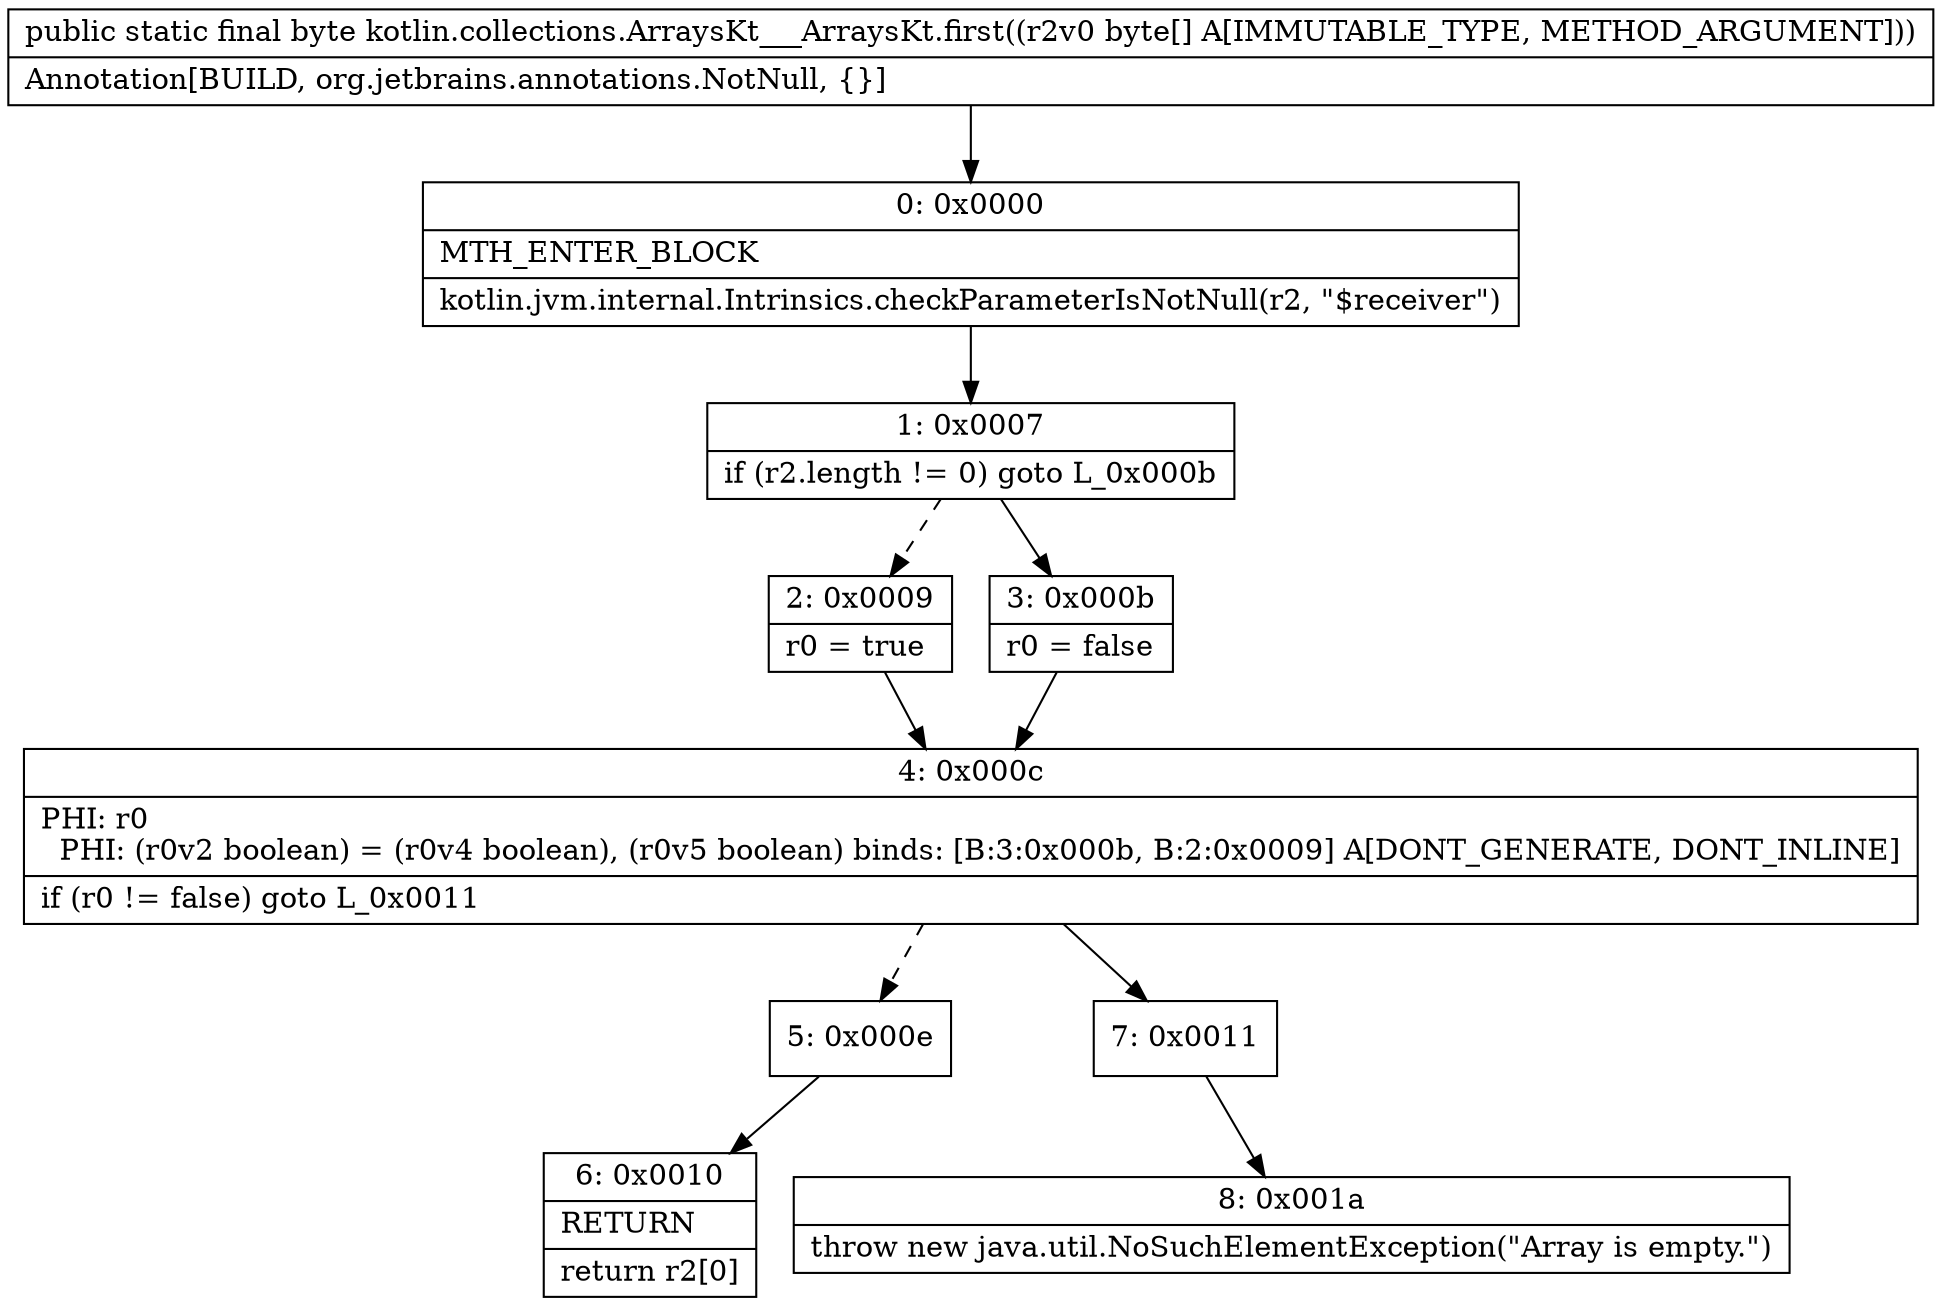 digraph "CFG forkotlin.collections.ArraysKt___ArraysKt.first([B)B" {
Node_0 [shape=record,label="{0\:\ 0x0000|MTH_ENTER_BLOCK\l|kotlin.jvm.internal.Intrinsics.checkParameterIsNotNull(r2, \"$receiver\")\l}"];
Node_1 [shape=record,label="{1\:\ 0x0007|if (r2.length != 0) goto L_0x000b\l}"];
Node_2 [shape=record,label="{2\:\ 0x0009|r0 = true\l}"];
Node_3 [shape=record,label="{3\:\ 0x000b|r0 = false\l}"];
Node_4 [shape=record,label="{4\:\ 0x000c|PHI: r0 \l  PHI: (r0v2 boolean) = (r0v4 boolean), (r0v5 boolean) binds: [B:3:0x000b, B:2:0x0009] A[DONT_GENERATE, DONT_INLINE]\l|if (r0 != false) goto L_0x0011\l}"];
Node_5 [shape=record,label="{5\:\ 0x000e}"];
Node_6 [shape=record,label="{6\:\ 0x0010|RETURN\l|return r2[0]\l}"];
Node_7 [shape=record,label="{7\:\ 0x0011}"];
Node_8 [shape=record,label="{8\:\ 0x001a|throw new java.util.NoSuchElementException(\"Array is empty.\")\l}"];
MethodNode[shape=record,label="{public static final byte kotlin.collections.ArraysKt___ArraysKt.first((r2v0 byte[] A[IMMUTABLE_TYPE, METHOD_ARGUMENT]))  | Annotation[BUILD, org.jetbrains.annotations.NotNull, \{\}]\l}"];
MethodNode -> Node_0;
Node_0 -> Node_1;
Node_1 -> Node_2[style=dashed];
Node_1 -> Node_3;
Node_2 -> Node_4;
Node_3 -> Node_4;
Node_4 -> Node_5[style=dashed];
Node_4 -> Node_7;
Node_5 -> Node_6;
Node_7 -> Node_8;
}

